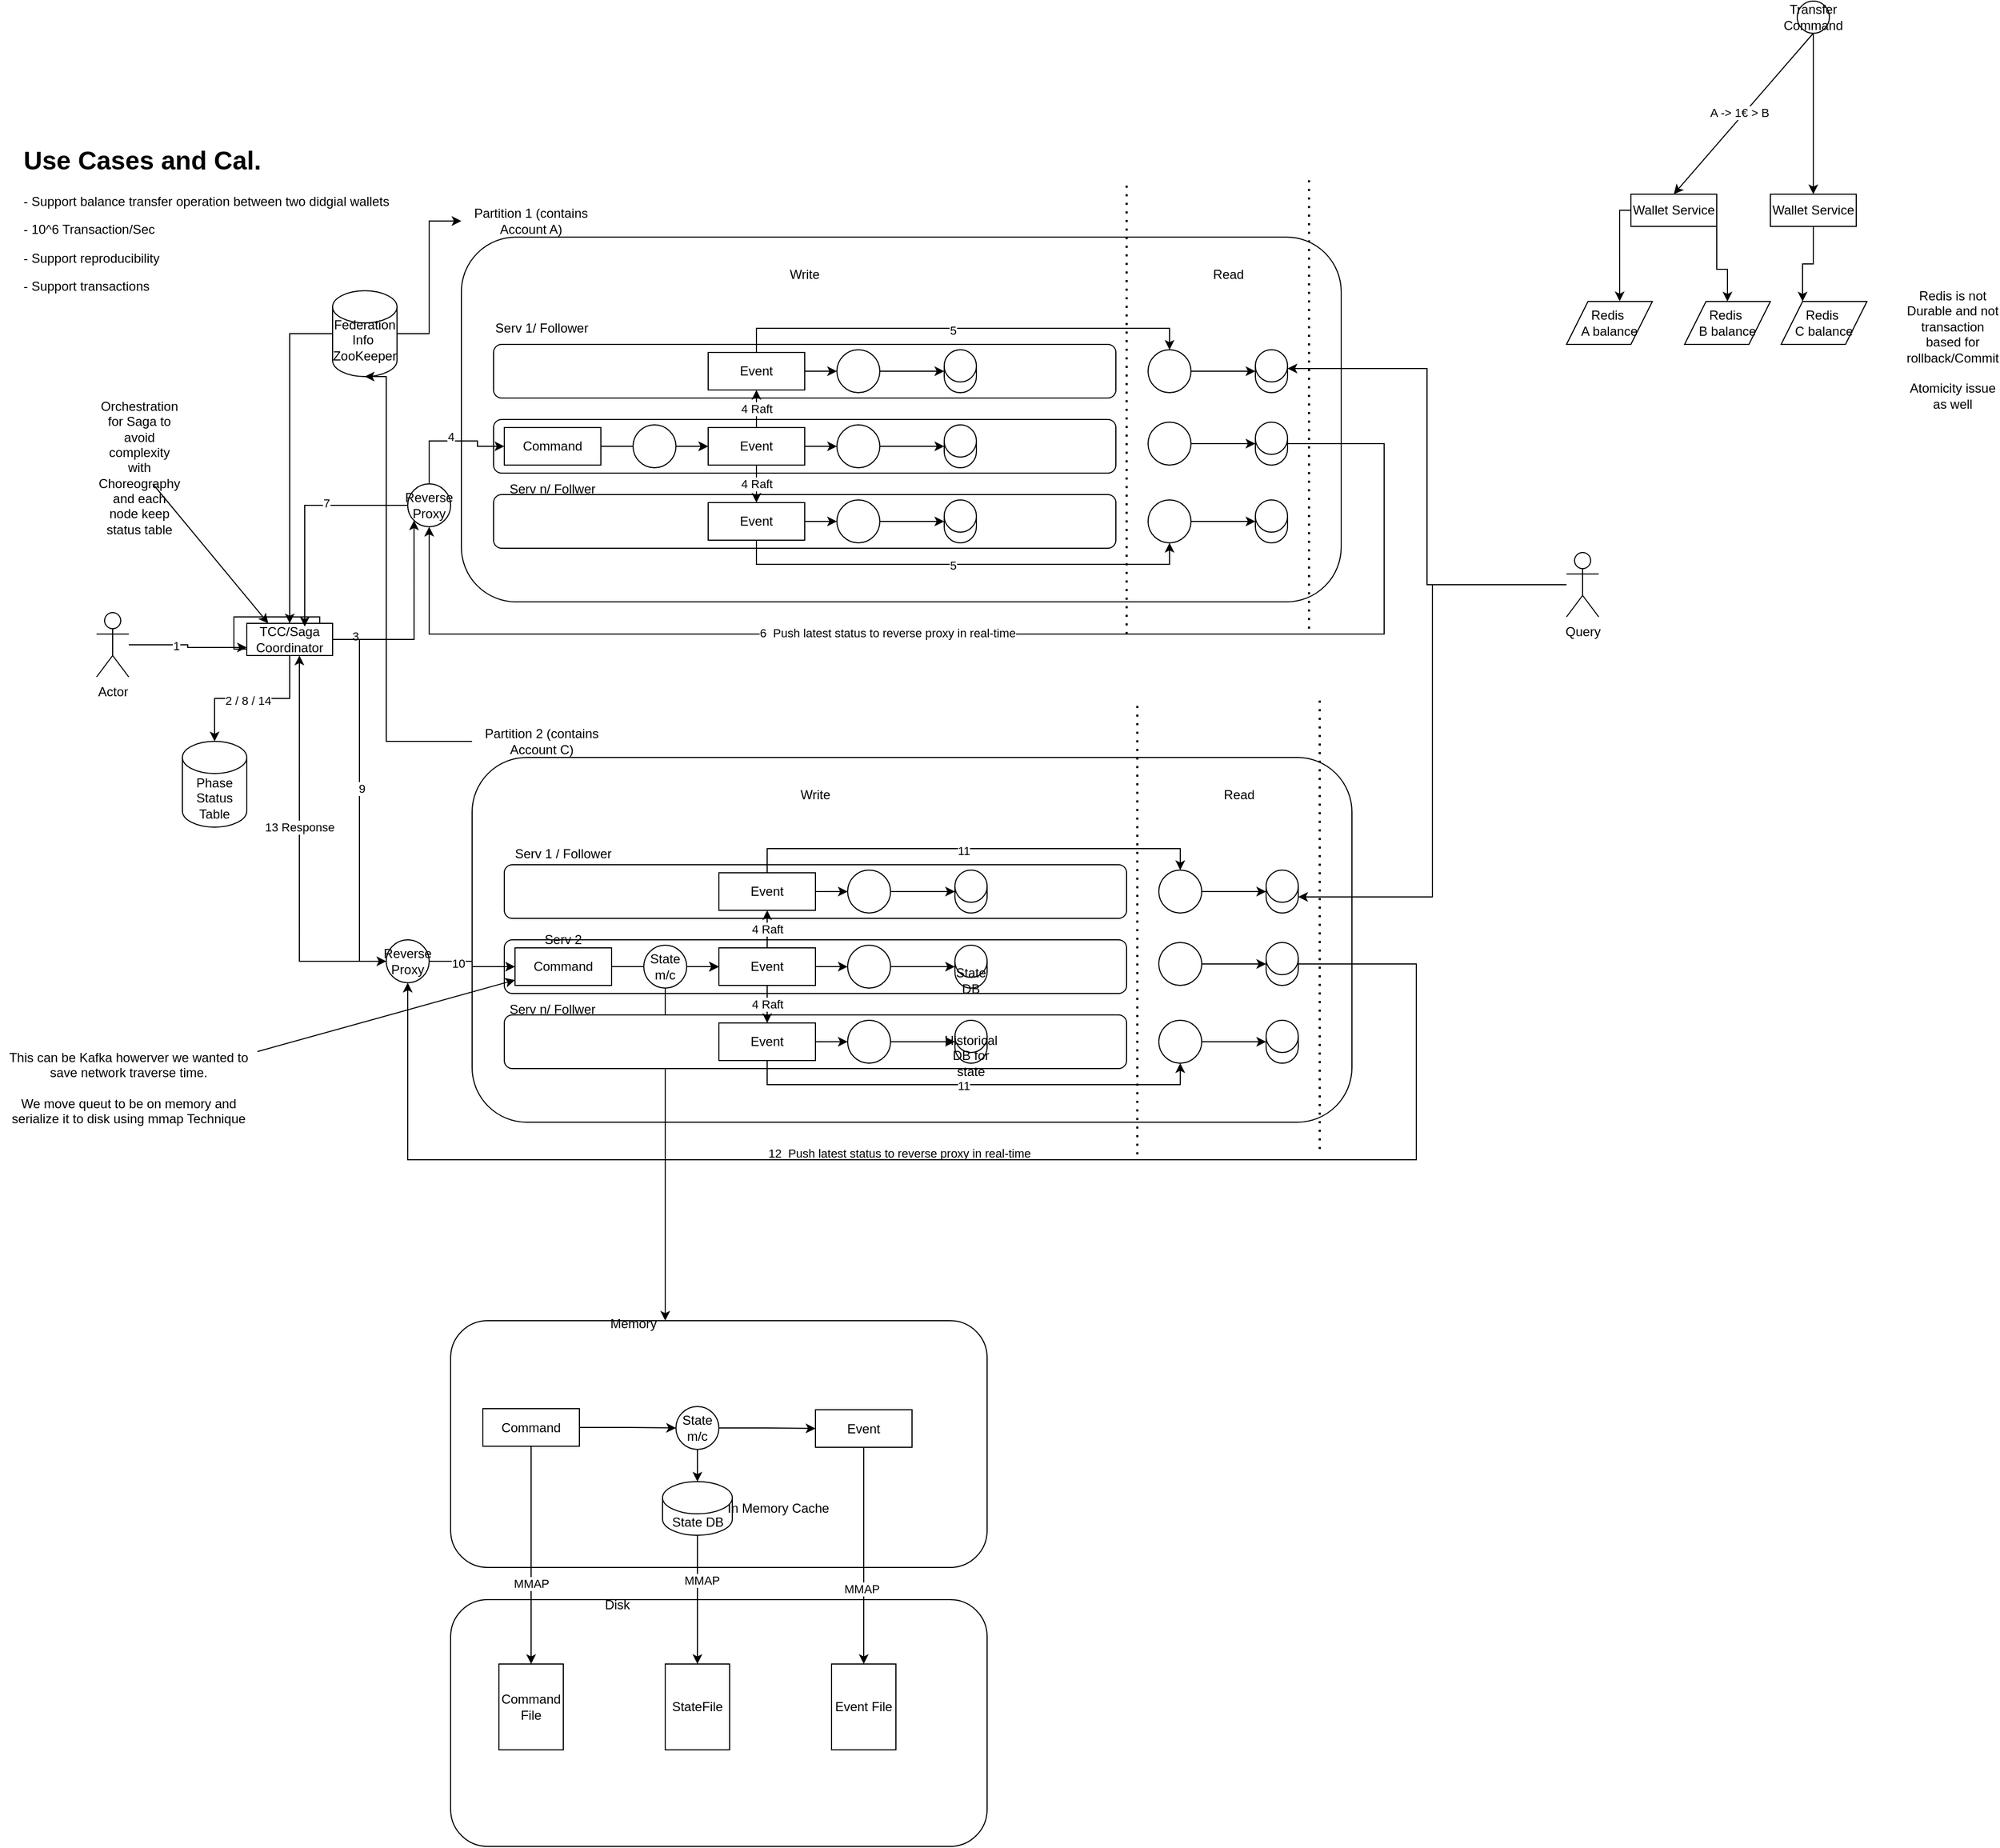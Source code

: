 <mxfile version="24.7.17">
  <diagram name="Page-1" id="xOBLhyYj3MYxFQuUd8QE">
    <mxGraphModel dx="2524" dy="1816" grid="1" gridSize="10" guides="1" tooltips="1" connect="1" arrows="1" fold="1" page="1" pageScale="1" pageWidth="850" pageHeight="1100" math="0" shadow="0">
      <root>
        <mxCell id="0" />
        <mxCell id="1" parent="0" />
        <mxCell id="aTDH64eMhzKc28g5l6rG-189" value="" style="rounded=0;whiteSpace=wrap;html=1;" parent="1" vertex="1">
          <mxGeometry x="-232" y="544" width="80" height="30" as="geometry" />
        </mxCell>
        <mxCell id="gIsAO9YqK1bIzBQVH5LV-1" value="&lt;h1 style=&quot;margin-top: 0px;&quot;&gt;Use Cases and Cal.&lt;/h1&gt;&lt;p&gt;- Support balance transfer operation between two didgial wallets&lt;/p&gt;&lt;p&gt;- 10^6 Transaction/Sec&lt;/p&gt;&lt;p&gt;- Support reproducibility&lt;/p&gt;&lt;p&gt;- Support transactions&lt;/p&gt;" style="text;html=1;whiteSpace=wrap;overflow=hidden;rounded=0;" parent="1" vertex="1">
          <mxGeometry x="-430" y="97.5" width="350" height="162.5" as="geometry" />
        </mxCell>
        <mxCell id="aTDH64eMhzKc28g5l6rG-17" style="edgeStyle=orthogonalEdgeStyle;rounded=0;orthogonalLoop=1;jettySize=auto;html=1;entryX=0.5;entryY=0;entryDx=0;entryDy=0;" parent="1" source="gIsAO9YqK1bIzBQVH5LV-3" target="aTDH64eMhzKc28g5l6rG-14" edge="1">
          <mxGeometry relative="1" as="geometry">
            <Array as="points">
              <mxPoint x="1150" y="220" />
            </Array>
          </mxGeometry>
        </mxCell>
        <mxCell id="gIsAO9YqK1bIzBQVH5LV-3" value="Wallet Service" style="rounded=0;whiteSpace=wrap;html=1;" parent="1" vertex="1">
          <mxGeometry x="1070" y="150" width="80" height="30" as="geometry" />
        </mxCell>
        <mxCell id="aTDH64eMhzKc28g5l6rG-21" style="edgeStyle=orthogonalEdgeStyle;rounded=0;orthogonalLoop=1;jettySize=auto;html=1;entryX=0.25;entryY=0;entryDx=0;entryDy=0;" parent="1" source="aTDH64eMhzKc28g5l6rG-1" target="aTDH64eMhzKc28g5l6rG-15" edge="1">
          <mxGeometry relative="1" as="geometry" />
        </mxCell>
        <mxCell id="aTDH64eMhzKc28g5l6rG-1" value="Wallet Service" style="rounded=0;whiteSpace=wrap;html=1;" parent="1" vertex="1">
          <mxGeometry x="1200" y="150" width="80" height="30" as="geometry" />
        </mxCell>
        <mxCell id="aTDH64eMhzKc28g5l6rG-12" style="edgeStyle=orthogonalEdgeStyle;rounded=0;orthogonalLoop=1;jettySize=auto;html=1;entryX=0.5;entryY=0;entryDx=0;entryDy=0;" parent="1" source="aTDH64eMhzKc28g5l6rG-4" target="aTDH64eMhzKc28g5l6rG-1" edge="1">
          <mxGeometry relative="1" as="geometry" />
        </mxCell>
        <mxCell id="aTDH64eMhzKc28g5l6rG-4" value="Transfer Command" style="ellipse;whiteSpace=wrap;html=1;aspect=fixed;" parent="1" vertex="1">
          <mxGeometry x="1225" y="-30" width="30" height="30" as="geometry" />
        </mxCell>
        <mxCell id="aTDH64eMhzKc28g5l6rG-6" value="" style="endArrow=classic;html=1;rounded=0;exitX=0.5;exitY=1;exitDx=0;exitDy=0;entryX=0.5;entryY=0;entryDx=0;entryDy=0;" parent="1" source="aTDH64eMhzKc28g5l6rG-4" target="gIsAO9YqK1bIzBQVH5LV-3" edge="1">
          <mxGeometry width="50" height="50" relative="1" as="geometry">
            <mxPoint x="1220" y="80" as="sourcePoint" />
            <mxPoint x="1270" y="30" as="targetPoint" />
          </mxGeometry>
        </mxCell>
        <mxCell id="aTDH64eMhzKc28g5l6rG-7" value="A -&amp;gt; 1€ &amp;gt; B" style="edgeLabel;html=1;align=center;verticalAlign=middle;resizable=0;points=[];" parent="aTDH64eMhzKc28g5l6rG-6" connectable="0" vertex="1">
          <mxGeometry x="0.019" y="-4" relative="1" as="geometry">
            <mxPoint as="offset" />
          </mxGeometry>
        </mxCell>
        <mxCell id="aTDH64eMhzKc28g5l6rG-34" style="edgeStyle=orthogonalEdgeStyle;rounded=0;orthogonalLoop=1;jettySize=auto;html=1;" parent="1" source="aTDH64eMhzKc28g5l6rG-8" target="aTDH64eMhzKc28g5l6rG-33" edge="1">
          <mxGeometry relative="1" as="geometry">
            <Array as="points">
              <mxPoint x="-50" y="280" />
              <mxPoint x="-50" y="175" />
            </Array>
          </mxGeometry>
        </mxCell>
        <mxCell id="aTDH64eMhzKc28g5l6rG-188" style="edgeStyle=orthogonalEdgeStyle;rounded=0;orthogonalLoop=1;jettySize=auto;html=1;entryX=0.5;entryY=0;entryDx=0;entryDy=0;" parent="1" source="aTDH64eMhzKc28g5l6rG-8" target="aTDH64eMhzKc28g5l6rG-25" edge="1">
          <mxGeometry relative="1" as="geometry">
            <Array as="points">
              <mxPoint x="-180" y="280" />
            </Array>
          </mxGeometry>
        </mxCell>
        <mxCell id="aTDH64eMhzKc28g5l6rG-8" value="Federation Info&amp;nbsp;&lt;br&gt;ZooKeeper&lt;br&gt;&lt;div&gt;&lt;br&gt;&lt;/div&gt;" style="shape=cylinder3;whiteSpace=wrap;html=1;boundedLbl=1;backgroundOutline=1;size=15;" parent="1" vertex="1">
          <mxGeometry x="-140" y="240" width="60" height="80" as="geometry" />
        </mxCell>
        <mxCell id="aTDH64eMhzKc28g5l6rG-13" value="Redis&amp;nbsp;&lt;br&gt;A balance" style="shape=parallelogram;perimeter=parallelogramPerimeter;whiteSpace=wrap;html=1;fixedSize=1;" parent="1" vertex="1">
          <mxGeometry x="1010" y="250" width="80" height="40" as="geometry" />
        </mxCell>
        <mxCell id="aTDH64eMhzKc28g5l6rG-14" value="Redis&amp;nbsp;&lt;br&gt;B balance" style="shape=parallelogram;perimeter=parallelogramPerimeter;whiteSpace=wrap;html=1;fixedSize=1;" parent="1" vertex="1">
          <mxGeometry x="1120" y="250" width="80" height="40" as="geometry" />
        </mxCell>
        <mxCell id="aTDH64eMhzKc28g5l6rG-15" value="Redis&amp;nbsp;&lt;br&gt;C balance" style="shape=parallelogram;perimeter=parallelogramPerimeter;whiteSpace=wrap;html=1;fixedSize=1;" parent="1" vertex="1">
          <mxGeometry x="1210" y="250" width="80" height="40" as="geometry" />
        </mxCell>
        <mxCell id="aTDH64eMhzKc28g5l6rG-22" value="Redis is not Durable and not transaction based for rollback/Commit&lt;br&gt;&lt;br&gt;Atomicity issue as well" style="text;html=1;align=center;verticalAlign=middle;whiteSpace=wrap;rounded=0;" parent="1" vertex="1">
          <mxGeometry x="1340" y="280" width="60" height="30" as="geometry" />
        </mxCell>
        <mxCell id="aTDH64eMhzKc28g5l6rG-29" style="edgeStyle=orthogonalEdgeStyle;rounded=0;orthogonalLoop=1;jettySize=auto;html=1;entryX=0;entryY=0.75;entryDx=0;entryDy=0;" parent="1" source="aTDH64eMhzKc28g5l6rG-24" target="aTDH64eMhzKc28g5l6rG-25" edge="1">
          <mxGeometry relative="1" as="geometry" />
        </mxCell>
        <mxCell id="aTDH64eMhzKc28g5l6rG-91" value="1" style="edgeLabel;html=1;align=center;verticalAlign=middle;resizable=0;points=[];" parent="aTDH64eMhzKc28g5l6rG-29" connectable="0" vertex="1">
          <mxGeometry x="-0.218" y="-1" relative="1" as="geometry">
            <mxPoint as="offset" />
          </mxGeometry>
        </mxCell>
        <mxCell id="aTDH64eMhzKc28g5l6rG-24" value="Actor" style="shape=umlActor;verticalLabelPosition=bottom;verticalAlign=top;html=1;outlineConnect=0;" parent="1" vertex="1">
          <mxGeometry x="-360" y="540" width="30" height="60" as="geometry" />
        </mxCell>
        <mxCell id="aTDH64eMhzKc28g5l6rG-31" style="edgeStyle=orthogonalEdgeStyle;rounded=0;orthogonalLoop=1;jettySize=auto;html=1;" parent="1" source="aTDH64eMhzKc28g5l6rG-25" target="aTDH64eMhzKc28g5l6rG-30" edge="1">
          <mxGeometry relative="1" as="geometry" />
        </mxCell>
        <mxCell id="aTDH64eMhzKc28g5l6rG-92" value="2" style="edgeLabel;html=1;align=center;verticalAlign=middle;resizable=0;points=[];" parent="aTDH64eMhzKc28g5l6rG-31" connectable="0" vertex="1">
          <mxGeometry x="0.12" y="2" relative="1" as="geometry">
            <mxPoint as="offset" />
          </mxGeometry>
        </mxCell>
        <mxCell id="aTDH64eMhzKc28g5l6rG-147" value="2 / 8 / 14" style="edgeLabel;html=1;align=center;verticalAlign=middle;resizable=0;points=[];" parent="aTDH64eMhzKc28g5l6rG-31" connectable="0" vertex="1">
          <mxGeometry x="0.053" y="2" relative="1" as="geometry">
            <mxPoint as="offset" />
          </mxGeometry>
        </mxCell>
        <mxCell id="aTDH64eMhzKc28g5l6rG-89" style="edgeStyle=orthogonalEdgeStyle;rounded=0;orthogonalLoop=1;jettySize=auto;html=1;entryX=0;entryY=1;entryDx=0;entryDy=0;" parent="1" source="aTDH64eMhzKc28g5l6rG-25" target="aTDH64eMhzKc28g5l6rG-87" edge="1">
          <mxGeometry relative="1" as="geometry" />
        </mxCell>
        <mxCell id="aTDH64eMhzKc28g5l6rG-90" value="3" style="edgeLabel;html=1;align=center;verticalAlign=middle;resizable=0;points=[];" parent="aTDH64eMhzKc28g5l6rG-89" connectable="0" vertex="1">
          <mxGeometry x="-0.775" y="3" relative="1" as="geometry">
            <mxPoint as="offset" />
          </mxGeometry>
        </mxCell>
        <mxCell id="aTDH64eMhzKc28g5l6rG-149" style="edgeStyle=orthogonalEdgeStyle;rounded=0;orthogonalLoop=1;jettySize=auto;html=1;entryX=0;entryY=0.5;entryDx=0;entryDy=0;" parent="1" source="aTDH64eMhzKc28g5l6rG-25" target="aTDH64eMhzKc28g5l6rG-148" edge="1">
          <mxGeometry relative="1" as="geometry" />
        </mxCell>
        <mxCell id="aTDH64eMhzKc28g5l6rG-150" value="9" style="edgeLabel;html=1;align=center;verticalAlign=middle;resizable=0;points=[];" parent="aTDH64eMhzKc28g5l6rG-149" connectable="0" vertex="1">
          <mxGeometry x="-0.063" y="2" relative="1" as="geometry">
            <mxPoint as="offset" />
          </mxGeometry>
        </mxCell>
        <mxCell id="aTDH64eMhzKc28g5l6rG-25" value="TCC/Saga&lt;br&gt;Coordinator" style="rounded=0;whiteSpace=wrap;html=1;" parent="1" vertex="1">
          <mxGeometry x="-220" y="550" width="80" height="30" as="geometry" />
        </mxCell>
        <mxCell id="aTDH64eMhzKc28g5l6rG-26" value="Orchestration for Saga to avoid complexity with Choreography and each node keep status table" style="text;html=1;align=center;verticalAlign=middle;whiteSpace=wrap;rounded=0;" parent="1" vertex="1">
          <mxGeometry x="-350" y="390" width="60" height="30" as="geometry" />
        </mxCell>
        <mxCell id="aTDH64eMhzKc28g5l6rG-27" value="" style="endArrow=classic;html=1;rounded=0;entryX=0.25;entryY=0;entryDx=0;entryDy=0;" parent="1" source="aTDH64eMhzKc28g5l6rG-26" target="aTDH64eMhzKc28g5l6rG-25" edge="1">
          <mxGeometry width="50" height="50" relative="1" as="geometry">
            <mxPoint x="-170" y="470" as="sourcePoint" />
            <mxPoint x="-120" y="420" as="targetPoint" />
          </mxGeometry>
        </mxCell>
        <mxCell id="aTDH64eMhzKc28g5l6rG-30" value="&lt;div&gt;Phase Status Table&lt;/div&gt;" style="shape=cylinder3;whiteSpace=wrap;html=1;boundedLbl=1;backgroundOutline=1;size=15;" parent="1" vertex="1">
          <mxGeometry x="-280" y="660" width="60" height="80" as="geometry" />
        </mxCell>
        <mxCell id="aTDH64eMhzKc28g5l6rG-32" value="" style="rounded=1;whiteSpace=wrap;html=1;" parent="1" vertex="1">
          <mxGeometry x="-20" y="190" width="820" height="340" as="geometry" />
        </mxCell>
        <mxCell id="aTDH64eMhzKc28g5l6rG-33" value="Partition 1 (contains Account A)" style="text;html=1;align=center;verticalAlign=middle;whiteSpace=wrap;rounded=0;" parent="1" vertex="1">
          <mxGeometry x="-20" y="160" width="130" height="30" as="geometry" />
        </mxCell>
        <mxCell id="aTDH64eMhzKc28g5l6rG-36" value="" style="rounded=1;whiteSpace=wrap;html=1;" parent="1" vertex="1">
          <mxGeometry x="10" y="360" width="580" height="50" as="geometry" />
        </mxCell>
        <mxCell id="aTDH64eMhzKc28g5l6rG-46" value="" style="edgeStyle=orthogonalEdgeStyle;rounded=0;orthogonalLoop=1;jettySize=auto;html=1;" parent="1" source="aTDH64eMhzKc28g5l6rG-38" target="aTDH64eMhzKc28g5l6rG-40" edge="1">
          <mxGeometry relative="1" as="geometry" />
        </mxCell>
        <mxCell id="aTDH64eMhzKc28g5l6rG-38" value="Command" style="rounded=0;whiteSpace=wrap;html=1;" parent="1" vertex="1">
          <mxGeometry x="20" y="367.5" width="90" height="35" as="geometry" />
        </mxCell>
        <mxCell id="aTDH64eMhzKc28g5l6rG-45" value="" style="edgeStyle=orthogonalEdgeStyle;rounded=0;orthogonalLoop=1;jettySize=auto;html=1;" parent="1" source="aTDH64eMhzKc28g5l6rG-39" target="aTDH64eMhzKc28g5l6rG-40" edge="1">
          <mxGeometry relative="1" as="geometry" />
        </mxCell>
        <mxCell id="aTDH64eMhzKc28g5l6rG-39" value="" style="ellipse;whiteSpace=wrap;html=1;aspect=fixed;" parent="1" vertex="1">
          <mxGeometry x="140" y="365" width="40" height="40" as="geometry" />
        </mxCell>
        <mxCell id="aTDH64eMhzKc28g5l6rG-44" style="edgeStyle=orthogonalEdgeStyle;rounded=0;orthogonalLoop=1;jettySize=auto;html=1;" parent="1" source="aTDH64eMhzKc28g5l6rG-40" target="aTDH64eMhzKc28g5l6rG-41" edge="1">
          <mxGeometry relative="1" as="geometry" />
        </mxCell>
        <mxCell id="aTDH64eMhzKc28g5l6rG-40" value="Event" style="rounded=0;whiteSpace=wrap;html=1;" parent="1" vertex="1">
          <mxGeometry x="210" y="367.5" width="90" height="35" as="geometry" />
        </mxCell>
        <mxCell id="aTDH64eMhzKc28g5l6rG-43" style="edgeStyle=orthogonalEdgeStyle;rounded=0;orthogonalLoop=1;jettySize=auto;html=1;" parent="1" source="aTDH64eMhzKc28g5l6rG-41" target="aTDH64eMhzKc28g5l6rG-42" edge="1">
          <mxGeometry relative="1" as="geometry" />
        </mxCell>
        <mxCell id="aTDH64eMhzKc28g5l6rG-41" value="" style="ellipse;whiteSpace=wrap;html=1;aspect=fixed;" parent="1" vertex="1">
          <mxGeometry x="330" y="365" width="40" height="40" as="geometry" />
        </mxCell>
        <mxCell id="aTDH64eMhzKc28g5l6rG-42" value="" style="shape=cylinder3;whiteSpace=wrap;html=1;boundedLbl=1;backgroundOutline=1;size=15;" parent="1" vertex="1">
          <mxGeometry x="430" y="365" width="30" height="40" as="geometry" />
        </mxCell>
        <mxCell id="aTDH64eMhzKc28g5l6rG-47" value="" style="rounded=1;whiteSpace=wrap;html=1;" parent="1" vertex="1">
          <mxGeometry x="10" y="430" width="580" height="50" as="geometry" />
        </mxCell>
        <mxCell id="aTDH64eMhzKc28g5l6rG-52" style="edgeStyle=orthogonalEdgeStyle;rounded=0;orthogonalLoop=1;jettySize=auto;html=1;" parent="1" source="aTDH64eMhzKc28g5l6rG-53" target="aTDH64eMhzKc28g5l6rG-55" edge="1">
          <mxGeometry relative="1" as="geometry" />
        </mxCell>
        <mxCell id="aTDH64eMhzKc28g5l6rG-81" style="edgeStyle=orthogonalEdgeStyle;rounded=0;orthogonalLoop=1;jettySize=auto;html=1;entryX=0.5;entryY=1;entryDx=0;entryDy=0;" parent="1" source="aTDH64eMhzKc28g5l6rG-53" target="aTDH64eMhzKc28g5l6rG-77" edge="1">
          <mxGeometry relative="1" as="geometry">
            <Array as="points">
              <mxPoint x="255" y="495" />
              <mxPoint x="640" y="495" />
            </Array>
          </mxGeometry>
        </mxCell>
        <mxCell id="aTDH64eMhzKc28g5l6rG-98" value="5" style="edgeLabel;html=1;align=center;verticalAlign=middle;resizable=0;points=[];" parent="aTDH64eMhzKc28g5l6rG-81" connectable="0" vertex="1">
          <mxGeometry x="-0.043" y="-1" relative="1" as="geometry">
            <mxPoint x="1" as="offset" />
          </mxGeometry>
        </mxCell>
        <mxCell id="aTDH64eMhzKc28g5l6rG-53" value="Event" style="rounded=0;whiteSpace=wrap;html=1;" parent="1" vertex="1">
          <mxGeometry x="210" y="437.5" width="90" height="35" as="geometry" />
        </mxCell>
        <mxCell id="aTDH64eMhzKc28g5l6rG-54" style="edgeStyle=orthogonalEdgeStyle;rounded=0;orthogonalLoop=1;jettySize=auto;html=1;" parent="1" source="aTDH64eMhzKc28g5l6rG-55" target="aTDH64eMhzKc28g5l6rG-56" edge="1">
          <mxGeometry relative="1" as="geometry" />
        </mxCell>
        <mxCell id="aTDH64eMhzKc28g5l6rG-55" value="" style="ellipse;whiteSpace=wrap;html=1;aspect=fixed;" parent="1" vertex="1">
          <mxGeometry x="330" y="435" width="40" height="40" as="geometry" />
        </mxCell>
        <mxCell id="aTDH64eMhzKc28g5l6rG-56" value="" style="shape=cylinder3;whiteSpace=wrap;html=1;boundedLbl=1;backgroundOutline=1;size=15;" parent="1" vertex="1">
          <mxGeometry x="430" y="435" width="30" height="40" as="geometry" />
        </mxCell>
        <mxCell id="aTDH64eMhzKc28g5l6rG-57" value="" style="rounded=1;whiteSpace=wrap;html=1;" parent="1" vertex="1">
          <mxGeometry x="10" y="290" width="580" height="50" as="geometry" />
        </mxCell>
        <mxCell id="aTDH64eMhzKc28g5l6rG-62" style="edgeStyle=orthogonalEdgeStyle;rounded=0;orthogonalLoop=1;jettySize=auto;html=1;" parent="1" source="aTDH64eMhzKc28g5l6rG-63" target="aTDH64eMhzKc28g5l6rG-65" edge="1">
          <mxGeometry relative="1" as="geometry" />
        </mxCell>
        <mxCell id="aTDH64eMhzKc28g5l6rG-80" style="edgeStyle=orthogonalEdgeStyle;rounded=0;orthogonalLoop=1;jettySize=auto;html=1;entryX=0.5;entryY=0;entryDx=0;entryDy=0;" parent="1" source="aTDH64eMhzKc28g5l6rG-63" target="aTDH64eMhzKc28g5l6rG-69" edge="1">
          <mxGeometry relative="1" as="geometry">
            <Array as="points">
              <mxPoint x="255" y="275" />
              <mxPoint x="640" y="275" />
            </Array>
          </mxGeometry>
        </mxCell>
        <mxCell id="aTDH64eMhzKc28g5l6rG-99" value="5" style="edgeLabel;html=1;align=center;verticalAlign=middle;resizable=0;points=[];" parent="aTDH64eMhzKc28g5l6rG-80" connectable="0" vertex="1">
          <mxGeometry x="-0.043" y="-2" relative="1" as="geometry">
            <mxPoint x="1" as="offset" />
          </mxGeometry>
        </mxCell>
        <mxCell id="aTDH64eMhzKc28g5l6rG-63" value="Event" style="rounded=0;whiteSpace=wrap;html=1;" parent="1" vertex="1">
          <mxGeometry x="210" y="297.5" width="90" height="35" as="geometry" />
        </mxCell>
        <mxCell id="aTDH64eMhzKc28g5l6rG-64" style="edgeStyle=orthogonalEdgeStyle;rounded=0;orthogonalLoop=1;jettySize=auto;html=1;" parent="1" source="aTDH64eMhzKc28g5l6rG-65" target="aTDH64eMhzKc28g5l6rG-66" edge="1">
          <mxGeometry relative="1" as="geometry" />
        </mxCell>
        <mxCell id="aTDH64eMhzKc28g5l6rG-65" value="" style="ellipse;whiteSpace=wrap;html=1;aspect=fixed;" parent="1" vertex="1">
          <mxGeometry x="330" y="295" width="40" height="40" as="geometry" />
        </mxCell>
        <mxCell id="aTDH64eMhzKc28g5l6rG-66" value="" style="shape=cylinder3;whiteSpace=wrap;html=1;boundedLbl=1;backgroundOutline=1;size=15;" parent="1" vertex="1">
          <mxGeometry x="430" y="295" width="30" height="40" as="geometry" />
        </mxCell>
        <mxCell id="aTDH64eMhzKc28g5l6rG-67" value="4 Raft" style="edgeStyle=orthogonalEdgeStyle;rounded=0;orthogonalLoop=1;jettySize=auto;html=1;entryX=0.5;entryY=1;entryDx=0;entryDy=0;" parent="1" source="aTDH64eMhzKc28g5l6rG-40" target="aTDH64eMhzKc28g5l6rG-63" edge="1">
          <mxGeometry relative="1" as="geometry" />
        </mxCell>
        <mxCell id="aTDH64eMhzKc28g5l6rG-68" value="4 Raft" style="edgeStyle=orthogonalEdgeStyle;rounded=0;orthogonalLoop=1;jettySize=auto;html=1;" parent="1" source="aTDH64eMhzKc28g5l6rG-40" target="aTDH64eMhzKc28g5l6rG-53" edge="1">
          <mxGeometry relative="1" as="geometry" />
        </mxCell>
        <mxCell id="aTDH64eMhzKc28g5l6rG-69" value="" style="ellipse;whiteSpace=wrap;html=1;aspect=fixed;" parent="1" vertex="1">
          <mxGeometry x="620" y="295" width="40" height="40" as="geometry" />
        </mxCell>
        <mxCell id="aTDH64eMhzKc28g5l6rG-70" value="" style="shape=cylinder3;whiteSpace=wrap;html=1;boundedLbl=1;backgroundOutline=1;size=15;" parent="1" vertex="1">
          <mxGeometry x="720" y="295" width="30" height="40" as="geometry" />
        </mxCell>
        <mxCell id="aTDH64eMhzKc28g5l6rG-71" style="edgeStyle=orthogonalEdgeStyle;rounded=0;orthogonalLoop=1;jettySize=auto;html=1;entryX=0;entryY=0.5;entryDx=0;entryDy=0;entryPerimeter=0;" parent="1" source="aTDH64eMhzKc28g5l6rG-69" target="aTDH64eMhzKc28g5l6rG-70" edge="1">
          <mxGeometry relative="1" as="geometry" />
        </mxCell>
        <mxCell id="aTDH64eMhzKc28g5l6rG-74" value="" style="ellipse;whiteSpace=wrap;html=1;aspect=fixed;" parent="1" vertex="1">
          <mxGeometry x="620" y="362.5" width="40" height="40" as="geometry" />
        </mxCell>
        <mxCell id="aTDH64eMhzKc28g5l6rG-86" style="edgeStyle=orthogonalEdgeStyle;rounded=0;orthogonalLoop=1;jettySize=auto;html=1;entryX=0.5;entryY=1;entryDx=0;entryDy=0;" parent="1" source="aTDH64eMhzKc28g5l6rG-75" target="aTDH64eMhzKc28g5l6rG-87" edge="1">
          <mxGeometry relative="1" as="geometry">
            <mxPoint x="-70" y="510" as="targetPoint" />
            <Array as="points">
              <mxPoint x="840" y="383" />
              <mxPoint x="840" y="560" />
              <mxPoint x="-50" y="560" />
            </Array>
          </mxGeometry>
        </mxCell>
        <mxCell id="aTDH64eMhzKc28g5l6rG-100" value="6&amp;nbsp; Push latest status to reverse proxy in real-time" style="edgeLabel;html=1;align=center;verticalAlign=middle;resizable=0;points=[];" parent="aTDH64eMhzKc28g5l6rG-86" connectable="0" vertex="1">
          <mxGeometry x="0.162" y="-1" relative="1" as="geometry">
            <mxPoint as="offset" />
          </mxGeometry>
        </mxCell>
        <mxCell id="aTDH64eMhzKc28g5l6rG-75" value="" style="shape=cylinder3;whiteSpace=wrap;html=1;boundedLbl=1;backgroundOutline=1;size=15;" parent="1" vertex="1">
          <mxGeometry x="720" y="362.5" width="30" height="40" as="geometry" />
        </mxCell>
        <mxCell id="aTDH64eMhzKc28g5l6rG-76" style="edgeStyle=orthogonalEdgeStyle;rounded=0;orthogonalLoop=1;jettySize=auto;html=1;entryX=0;entryY=0.5;entryDx=0;entryDy=0;entryPerimeter=0;" parent="1" source="aTDH64eMhzKc28g5l6rG-74" target="aTDH64eMhzKc28g5l6rG-75" edge="1">
          <mxGeometry relative="1" as="geometry" />
        </mxCell>
        <mxCell id="aTDH64eMhzKc28g5l6rG-77" value="" style="ellipse;whiteSpace=wrap;html=1;aspect=fixed;" parent="1" vertex="1">
          <mxGeometry x="620" y="435" width="40" height="40" as="geometry" />
        </mxCell>
        <mxCell id="aTDH64eMhzKc28g5l6rG-78" value="" style="shape=cylinder3;whiteSpace=wrap;html=1;boundedLbl=1;backgroundOutline=1;size=15;" parent="1" vertex="1">
          <mxGeometry x="720" y="435" width="30" height="40" as="geometry" />
        </mxCell>
        <mxCell id="aTDH64eMhzKc28g5l6rG-79" style="edgeStyle=orthogonalEdgeStyle;rounded=0;orthogonalLoop=1;jettySize=auto;html=1;entryX=0;entryY=0.5;entryDx=0;entryDy=0;entryPerimeter=0;" parent="1" source="aTDH64eMhzKc28g5l6rG-77" target="aTDH64eMhzKc28g5l6rG-78" edge="1">
          <mxGeometry relative="1" as="geometry" />
        </mxCell>
        <mxCell id="aTDH64eMhzKc28g5l6rG-82" value="" style="endArrow=none;dashed=1;html=1;dashPattern=1 3;strokeWidth=2;rounded=0;" parent="1" edge="1">
          <mxGeometry width="50" height="50" relative="1" as="geometry">
            <mxPoint x="600" y="560" as="sourcePoint" />
            <mxPoint x="600" y="140" as="targetPoint" />
          </mxGeometry>
        </mxCell>
        <mxCell id="aTDH64eMhzKc28g5l6rG-83" value="Write" style="text;html=1;align=center;verticalAlign=middle;whiteSpace=wrap;rounded=0;" parent="1" vertex="1">
          <mxGeometry x="235" y="210" width="130" height="30" as="geometry" />
        </mxCell>
        <mxCell id="aTDH64eMhzKc28g5l6rG-84" value="Read" style="text;html=1;align=center;verticalAlign=middle;whiteSpace=wrap;rounded=0;" parent="1" vertex="1">
          <mxGeometry x="630" y="210" width="130" height="30" as="geometry" />
        </mxCell>
        <mxCell id="aTDH64eMhzKc28g5l6rG-85" value="" style="endArrow=none;dashed=1;html=1;dashPattern=1 3;strokeWidth=2;rounded=0;" parent="1" edge="1">
          <mxGeometry width="50" height="50" relative="1" as="geometry">
            <mxPoint x="770" y="555" as="sourcePoint" />
            <mxPoint x="770" y="135" as="targetPoint" />
          </mxGeometry>
        </mxCell>
        <mxCell id="aTDH64eMhzKc28g5l6rG-96" style="edgeStyle=orthogonalEdgeStyle;rounded=0;orthogonalLoop=1;jettySize=auto;html=1;entryX=0;entryY=0.5;entryDx=0;entryDy=0;" parent="1" source="aTDH64eMhzKc28g5l6rG-87" target="aTDH64eMhzKc28g5l6rG-38" edge="1">
          <mxGeometry relative="1" as="geometry">
            <Array as="points">
              <mxPoint x="-50" y="380" />
              <mxPoint x="-5" y="380" />
              <mxPoint x="-5" y="385" />
            </Array>
          </mxGeometry>
        </mxCell>
        <mxCell id="aTDH64eMhzKc28g5l6rG-97" value="4" style="edgeLabel;html=1;align=center;verticalAlign=middle;resizable=0;points=[];" parent="aTDH64eMhzKc28g5l6rG-96" connectable="0" vertex="1">
          <mxGeometry x="0.043" y="4" relative="1" as="geometry">
            <mxPoint as="offset" />
          </mxGeometry>
        </mxCell>
        <mxCell id="aTDH64eMhzKc28g5l6rG-87" value="Reverse Proxy" style="ellipse;whiteSpace=wrap;html=1;aspect=fixed;" parent="1" vertex="1">
          <mxGeometry x="-70" y="420" width="40" height="40" as="geometry" />
        </mxCell>
        <mxCell id="aTDH64eMhzKc28g5l6rG-88" style="edgeStyle=orthogonalEdgeStyle;rounded=0;orthogonalLoop=1;jettySize=auto;html=1;entryX=0.675;entryY=0.1;entryDx=0;entryDy=0;entryPerimeter=0;" parent="1" source="aTDH64eMhzKc28g5l6rG-87" target="aTDH64eMhzKc28g5l6rG-25" edge="1">
          <mxGeometry relative="1" as="geometry" />
        </mxCell>
        <mxCell id="aTDH64eMhzKc28g5l6rG-146" value="7" style="edgeLabel;html=1;align=center;verticalAlign=middle;resizable=0;points=[];" parent="aTDH64eMhzKc28g5l6rG-88" connectable="0" vertex="1">
          <mxGeometry x="-0.273" y="-2" relative="1" as="geometry">
            <mxPoint as="offset" />
          </mxGeometry>
        </mxCell>
        <mxCell id="aTDH64eMhzKc28g5l6rG-101" value="" style="rounded=1;whiteSpace=wrap;html=1;" parent="1" vertex="1">
          <mxGeometry x="-10" y="675" width="820" height="340" as="geometry" />
        </mxCell>
        <mxCell id="aTDH64eMhzKc28g5l6rG-102" value="Partition 2 (contains Account C)" style="text;html=1;align=center;verticalAlign=middle;whiteSpace=wrap;rounded=0;" parent="1" vertex="1">
          <mxGeometry x="-10" y="645" width="130" height="30" as="geometry" />
        </mxCell>
        <mxCell id="aTDH64eMhzKc28g5l6rG-103" value="" style="rounded=1;whiteSpace=wrap;html=1;" parent="1" vertex="1">
          <mxGeometry x="20" y="845" width="580" height="50" as="geometry" />
        </mxCell>
        <mxCell id="aTDH64eMhzKc28g5l6rG-104" value="" style="edgeStyle=orthogonalEdgeStyle;rounded=0;orthogonalLoop=1;jettySize=auto;html=1;" parent="1" source="aTDH64eMhzKc28g5l6rG-105" target="aTDH64eMhzKc28g5l6rG-109" edge="1">
          <mxGeometry relative="1" as="geometry" />
        </mxCell>
        <mxCell id="aTDH64eMhzKc28g5l6rG-105" value="Command" style="rounded=0;whiteSpace=wrap;html=1;" parent="1" vertex="1">
          <mxGeometry x="30" y="852.5" width="90" height="35" as="geometry" />
        </mxCell>
        <mxCell id="aTDH64eMhzKc28g5l6rG-106" value="" style="edgeStyle=orthogonalEdgeStyle;rounded=0;orthogonalLoop=1;jettySize=auto;html=1;" parent="1" source="aTDH64eMhzKc28g5l6rG-107" target="aTDH64eMhzKc28g5l6rG-109" edge="1">
          <mxGeometry relative="1" as="geometry" />
        </mxCell>
        <mxCell id="aTDH64eMhzKc28g5l6rG-157" value="" style="edgeStyle=orthogonalEdgeStyle;rounded=0;orthogonalLoop=1;jettySize=auto;html=1;" parent="1" source="aTDH64eMhzKc28g5l6rG-107" target="aTDH64eMhzKc28g5l6rG-109" edge="1">
          <mxGeometry relative="1" as="geometry" />
        </mxCell>
        <mxCell id="aTDH64eMhzKc28g5l6rG-158" style="edgeStyle=orthogonalEdgeStyle;rounded=0;orthogonalLoop=1;jettySize=auto;html=1;" parent="1" source="aTDH64eMhzKc28g5l6rG-107" edge="1">
          <mxGeometry relative="1" as="geometry">
            <mxPoint x="170" y="1200" as="targetPoint" />
          </mxGeometry>
        </mxCell>
        <mxCell id="aTDH64eMhzKc28g5l6rG-107" value="State m/c" style="ellipse;whiteSpace=wrap;html=1;aspect=fixed;" parent="1" vertex="1">
          <mxGeometry x="150" y="850" width="40" height="40" as="geometry" />
        </mxCell>
        <mxCell id="aTDH64eMhzKc28g5l6rG-108" style="edgeStyle=orthogonalEdgeStyle;rounded=0;orthogonalLoop=1;jettySize=auto;html=1;" parent="1" source="aTDH64eMhzKc28g5l6rG-109" target="aTDH64eMhzKc28g5l6rG-111" edge="1">
          <mxGeometry relative="1" as="geometry" />
        </mxCell>
        <mxCell id="aTDH64eMhzKc28g5l6rG-109" value="Event" style="rounded=0;whiteSpace=wrap;html=1;" parent="1" vertex="1">
          <mxGeometry x="220" y="852.5" width="90" height="35" as="geometry" />
        </mxCell>
        <mxCell id="aTDH64eMhzKc28g5l6rG-110" style="edgeStyle=orthogonalEdgeStyle;rounded=0;orthogonalLoop=1;jettySize=auto;html=1;" parent="1" source="aTDH64eMhzKc28g5l6rG-111" target="aTDH64eMhzKc28g5l6rG-112" edge="1">
          <mxGeometry relative="1" as="geometry" />
        </mxCell>
        <mxCell id="aTDH64eMhzKc28g5l6rG-111" value="" style="ellipse;whiteSpace=wrap;html=1;aspect=fixed;" parent="1" vertex="1">
          <mxGeometry x="340" y="850" width="40" height="40" as="geometry" />
        </mxCell>
        <mxCell id="aTDH64eMhzKc28g5l6rG-112" value="State DB" style="shape=cylinder3;whiteSpace=wrap;html=1;boundedLbl=1;backgroundOutline=1;size=15;" parent="1" vertex="1">
          <mxGeometry x="440" y="850" width="30" height="40" as="geometry" />
        </mxCell>
        <mxCell id="aTDH64eMhzKc28g5l6rG-113" value="" style="rounded=1;whiteSpace=wrap;html=1;" parent="1" vertex="1">
          <mxGeometry x="20" y="915" width="580" height="50" as="geometry" />
        </mxCell>
        <mxCell id="aTDH64eMhzKc28g5l6rG-114" style="edgeStyle=orthogonalEdgeStyle;rounded=0;orthogonalLoop=1;jettySize=auto;html=1;" parent="1" source="aTDH64eMhzKc28g5l6rG-117" target="aTDH64eMhzKc28g5l6rG-119" edge="1">
          <mxGeometry relative="1" as="geometry" />
        </mxCell>
        <mxCell id="aTDH64eMhzKc28g5l6rG-115" style="edgeStyle=orthogonalEdgeStyle;rounded=0;orthogonalLoop=1;jettySize=auto;html=1;entryX=0.5;entryY=1;entryDx=0;entryDy=0;" parent="1" source="aTDH64eMhzKc28g5l6rG-117" target="aTDH64eMhzKc28g5l6rG-138" edge="1">
          <mxGeometry relative="1" as="geometry">
            <Array as="points">
              <mxPoint x="265" y="980" />
              <mxPoint x="650" y="980" />
            </Array>
          </mxGeometry>
        </mxCell>
        <mxCell id="aTDH64eMhzKc28g5l6rG-116" value="11" style="edgeLabel;html=1;align=center;verticalAlign=middle;resizable=0;points=[];" parent="aTDH64eMhzKc28g5l6rG-115" connectable="0" vertex="1">
          <mxGeometry x="-0.043" y="-1" relative="1" as="geometry">
            <mxPoint x="1" as="offset" />
          </mxGeometry>
        </mxCell>
        <mxCell id="aTDH64eMhzKc28g5l6rG-117" value="Event" style="rounded=0;whiteSpace=wrap;html=1;" parent="1" vertex="1">
          <mxGeometry x="220" y="922.5" width="90" height="35" as="geometry" />
        </mxCell>
        <mxCell id="aTDH64eMhzKc28g5l6rG-118" style="edgeStyle=orthogonalEdgeStyle;rounded=0;orthogonalLoop=1;jettySize=auto;html=1;" parent="1" source="aTDH64eMhzKc28g5l6rG-119" target="aTDH64eMhzKc28g5l6rG-120" edge="1">
          <mxGeometry relative="1" as="geometry" />
        </mxCell>
        <mxCell id="aTDH64eMhzKc28g5l6rG-119" value="" style="ellipse;whiteSpace=wrap;html=1;aspect=fixed;" parent="1" vertex="1">
          <mxGeometry x="340" y="920" width="40" height="40" as="geometry" />
        </mxCell>
        <mxCell id="aTDH64eMhzKc28g5l6rG-120" value="Historical DB for state" style="shape=cylinder3;whiteSpace=wrap;html=1;boundedLbl=1;backgroundOutline=1;size=15;" parent="1" vertex="1">
          <mxGeometry x="440" y="920" width="30" height="40" as="geometry" />
        </mxCell>
        <mxCell id="aTDH64eMhzKc28g5l6rG-121" value="" style="rounded=1;whiteSpace=wrap;html=1;" parent="1" vertex="1">
          <mxGeometry x="20" y="775" width="580" height="50" as="geometry" />
        </mxCell>
        <mxCell id="aTDH64eMhzKc28g5l6rG-122" style="edgeStyle=orthogonalEdgeStyle;rounded=0;orthogonalLoop=1;jettySize=auto;html=1;" parent="1" source="aTDH64eMhzKc28g5l6rG-125" target="aTDH64eMhzKc28g5l6rG-127" edge="1">
          <mxGeometry relative="1" as="geometry" />
        </mxCell>
        <mxCell id="aTDH64eMhzKc28g5l6rG-123" style="edgeStyle=orthogonalEdgeStyle;rounded=0;orthogonalLoop=1;jettySize=auto;html=1;entryX=0.5;entryY=0;entryDx=0;entryDy=0;" parent="1" source="aTDH64eMhzKc28g5l6rG-125" target="aTDH64eMhzKc28g5l6rG-131" edge="1">
          <mxGeometry relative="1" as="geometry">
            <Array as="points">
              <mxPoint x="265" y="760" />
              <mxPoint x="650" y="760" />
            </Array>
          </mxGeometry>
        </mxCell>
        <mxCell id="aTDH64eMhzKc28g5l6rG-124" value="11" style="edgeLabel;html=1;align=center;verticalAlign=middle;resizable=0;points=[];" parent="aTDH64eMhzKc28g5l6rG-123" connectable="0" vertex="1">
          <mxGeometry x="-0.043" y="-2" relative="1" as="geometry">
            <mxPoint x="1" as="offset" />
          </mxGeometry>
        </mxCell>
        <mxCell id="aTDH64eMhzKc28g5l6rG-125" value="Event" style="rounded=0;whiteSpace=wrap;html=1;" parent="1" vertex="1">
          <mxGeometry x="220" y="782.5" width="90" height="35" as="geometry" />
        </mxCell>
        <mxCell id="aTDH64eMhzKc28g5l6rG-126" style="edgeStyle=orthogonalEdgeStyle;rounded=0;orthogonalLoop=1;jettySize=auto;html=1;" parent="1" source="aTDH64eMhzKc28g5l6rG-127" target="aTDH64eMhzKc28g5l6rG-128" edge="1">
          <mxGeometry relative="1" as="geometry" />
        </mxCell>
        <mxCell id="aTDH64eMhzKc28g5l6rG-127" value="" style="ellipse;whiteSpace=wrap;html=1;aspect=fixed;" parent="1" vertex="1">
          <mxGeometry x="340" y="780" width="40" height="40" as="geometry" />
        </mxCell>
        <mxCell id="aTDH64eMhzKc28g5l6rG-128" value="" style="shape=cylinder3;whiteSpace=wrap;html=1;boundedLbl=1;backgroundOutline=1;size=15;" parent="1" vertex="1">
          <mxGeometry x="440" y="780" width="30" height="40" as="geometry" />
        </mxCell>
        <mxCell id="aTDH64eMhzKc28g5l6rG-129" value="4 Raft" style="edgeStyle=orthogonalEdgeStyle;rounded=0;orthogonalLoop=1;jettySize=auto;html=1;entryX=0.5;entryY=1;entryDx=0;entryDy=0;" parent="1" source="aTDH64eMhzKc28g5l6rG-109" target="aTDH64eMhzKc28g5l6rG-125" edge="1">
          <mxGeometry relative="1" as="geometry" />
        </mxCell>
        <mxCell id="aTDH64eMhzKc28g5l6rG-130" value="4 Raft" style="edgeStyle=orthogonalEdgeStyle;rounded=0;orthogonalLoop=1;jettySize=auto;html=1;" parent="1" source="aTDH64eMhzKc28g5l6rG-109" target="aTDH64eMhzKc28g5l6rG-117" edge="1">
          <mxGeometry relative="1" as="geometry" />
        </mxCell>
        <mxCell id="aTDH64eMhzKc28g5l6rG-131" value="" style="ellipse;whiteSpace=wrap;html=1;aspect=fixed;" parent="1" vertex="1">
          <mxGeometry x="630" y="780" width="40" height="40" as="geometry" />
        </mxCell>
        <mxCell id="aTDH64eMhzKc28g5l6rG-132" value="" style="shape=cylinder3;whiteSpace=wrap;html=1;boundedLbl=1;backgroundOutline=1;size=15;" parent="1" vertex="1">
          <mxGeometry x="730" y="780" width="30" height="40" as="geometry" />
        </mxCell>
        <mxCell id="aTDH64eMhzKc28g5l6rG-133" style="edgeStyle=orthogonalEdgeStyle;rounded=0;orthogonalLoop=1;jettySize=auto;html=1;entryX=0;entryY=0.5;entryDx=0;entryDy=0;entryPerimeter=0;" parent="1" source="aTDH64eMhzKc28g5l6rG-131" target="aTDH64eMhzKc28g5l6rG-132" edge="1">
          <mxGeometry relative="1" as="geometry" />
        </mxCell>
        <mxCell id="aTDH64eMhzKc28g5l6rG-134" value="" style="ellipse;whiteSpace=wrap;html=1;aspect=fixed;" parent="1" vertex="1">
          <mxGeometry x="630" y="847.5" width="40" height="40" as="geometry" />
        </mxCell>
        <mxCell id="aTDH64eMhzKc28g5l6rG-135" value="12&amp;nbsp; Push latest status to reverse proxy in real-time" style="edgeLabel;html=1;align=center;verticalAlign=middle;resizable=0;points=[];" parent="1" connectable="0" vertex="1">
          <mxGeometry x="387.5" y="1044" as="geometry" />
        </mxCell>
        <mxCell id="aTDH64eMhzKc28g5l6rG-153" style="edgeStyle=orthogonalEdgeStyle;rounded=0;orthogonalLoop=1;jettySize=auto;html=1;entryX=0.5;entryY=1;entryDx=0;entryDy=0;" parent="1" source="aTDH64eMhzKc28g5l6rG-136" target="aTDH64eMhzKc28g5l6rG-148" edge="1">
          <mxGeometry relative="1" as="geometry">
            <Array as="points">
              <mxPoint x="870" y="868" />
              <mxPoint x="870" y="1050" />
              <mxPoint x="-70" y="1050" />
            </Array>
          </mxGeometry>
        </mxCell>
        <mxCell id="aTDH64eMhzKc28g5l6rG-136" value="" style="shape=cylinder3;whiteSpace=wrap;html=1;boundedLbl=1;backgroundOutline=1;size=15;" parent="1" vertex="1">
          <mxGeometry x="730" y="847.5" width="30" height="40" as="geometry" />
        </mxCell>
        <mxCell id="aTDH64eMhzKc28g5l6rG-137" style="edgeStyle=orthogonalEdgeStyle;rounded=0;orthogonalLoop=1;jettySize=auto;html=1;entryX=0;entryY=0.5;entryDx=0;entryDy=0;entryPerimeter=0;" parent="1" source="aTDH64eMhzKc28g5l6rG-134" target="aTDH64eMhzKc28g5l6rG-136" edge="1">
          <mxGeometry relative="1" as="geometry" />
        </mxCell>
        <mxCell id="aTDH64eMhzKc28g5l6rG-138" value="" style="ellipse;whiteSpace=wrap;html=1;aspect=fixed;" parent="1" vertex="1">
          <mxGeometry x="630" y="920" width="40" height="40" as="geometry" />
        </mxCell>
        <mxCell id="aTDH64eMhzKc28g5l6rG-139" value="" style="shape=cylinder3;whiteSpace=wrap;html=1;boundedLbl=1;backgroundOutline=1;size=15;" parent="1" vertex="1">
          <mxGeometry x="730" y="920" width="30" height="40" as="geometry" />
        </mxCell>
        <mxCell id="aTDH64eMhzKc28g5l6rG-140" style="edgeStyle=orthogonalEdgeStyle;rounded=0;orthogonalLoop=1;jettySize=auto;html=1;entryX=0;entryY=0.5;entryDx=0;entryDy=0;entryPerimeter=0;" parent="1" source="aTDH64eMhzKc28g5l6rG-138" target="aTDH64eMhzKc28g5l6rG-139" edge="1">
          <mxGeometry relative="1" as="geometry" />
        </mxCell>
        <mxCell id="aTDH64eMhzKc28g5l6rG-141" value="" style="endArrow=none;dashed=1;html=1;dashPattern=1 3;strokeWidth=2;rounded=0;" parent="1" edge="1">
          <mxGeometry width="50" height="50" relative="1" as="geometry">
            <mxPoint x="610" y="1045" as="sourcePoint" />
            <mxPoint x="610" y="625" as="targetPoint" />
          </mxGeometry>
        </mxCell>
        <mxCell id="aTDH64eMhzKc28g5l6rG-142" value="Write" style="text;html=1;align=center;verticalAlign=middle;whiteSpace=wrap;rounded=0;" parent="1" vertex="1">
          <mxGeometry x="245" y="695" width="130" height="30" as="geometry" />
        </mxCell>
        <mxCell id="aTDH64eMhzKc28g5l6rG-143" value="Read" style="text;html=1;align=center;verticalAlign=middle;whiteSpace=wrap;rounded=0;" parent="1" vertex="1">
          <mxGeometry x="640" y="695" width="130" height="30" as="geometry" />
        </mxCell>
        <mxCell id="aTDH64eMhzKc28g5l6rG-144" value="" style="endArrow=none;dashed=1;html=1;dashPattern=1 3;strokeWidth=2;rounded=0;" parent="1" edge="1">
          <mxGeometry width="50" height="50" relative="1" as="geometry">
            <mxPoint x="780" y="1040" as="sourcePoint" />
            <mxPoint x="780" y="620" as="targetPoint" />
          </mxGeometry>
        </mxCell>
        <mxCell id="aTDH64eMhzKc28g5l6rG-151" style="edgeStyle=orthogonalEdgeStyle;rounded=0;orthogonalLoop=1;jettySize=auto;html=1;entryX=0;entryY=0.5;entryDx=0;entryDy=0;" parent="1" source="aTDH64eMhzKc28g5l6rG-148" target="aTDH64eMhzKc28g5l6rG-105" edge="1">
          <mxGeometry relative="1" as="geometry" />
        </mxCell>
        <mxCell id="aTDH64eMhzKc28g5l6rG-152" value="10" style="edgeLabel;html=1;align=center;verticalAlign=middle;resizable=0;points=[];" parent="aTDH64eMhzKc28g5l6rG-151" connectable="0" vertex="1">
          <mxGeometry x="-0.365" y="-2" relative="1" as="geometry">
            <mxPoint as="offset" />
          </mxGeometry>
        </mxCell>
        <mxCell id="aTDH64eMhzKc28g5l6rG-148" value="Reverse Proxy" style="ellipse;whiteSpace=wrap;html=1;aspect=fixed;" parent="1" vertex="1">
          <mxGeometry x="-90" y="845" width="40" height="40" as="geometry" />
        </mxCell>
        <mxCell id="aTDH64eMhzKc28g5l6rG-154" style="edgeStyle=orthogonalEdgeStyle;rounded=0;orthogonalLoop=1;jettySize=auto;html=1;entryX=0.5;entryY=1;entryDx=0;entryDy=0;entryPerimeter=0;" parent="1" source="aTDH64eMhzKc28g5l6rG-102" target="aTDH64eMhzKc28g5l6rG-8" edge="1">
          <mxGeometry relative="1" as="geometry">
            <Array as="points">
              <mxPoint x="-90" y="660" />
              <mxPoint x="-90" y="320" />
            </Array>
          </mxGeometry>
        </mxCell>
        <mxCell id="aTDH64eMhzKc28g5l6rG-155" style="edgeStyle=orthogonalEdgeStyle;rounded=0;orthogonalLoop=1;jettySize=auto;html=1;entryX=0.613;entryY=1;entryDx=0;entryDy=0;entryPerimeter=0;" parent="1" source="aTDH64eMhzKc28g5l6rG-148" target="aTDH64eMhzKc28g5l6rG-25" edge="1">
          <mxGeometry relative="1" as="geometry" />
        </mxCell>
        <mxCell id="aTDH64eMhzKc28g5l6rG-156" value="13 Response" style="edgeLabel;html=1;align=center;verticalAlign=middle;resizable=0;points=[];" parent="aTDH64eMhzKc28g5l6rG-155" connectable="0" vertex="1">
          <mxGeometry x="0.126" relative="1" as="geometry">
            <mxPoint as="offset" />
          </mxGeometry>
        </mxCell>
        <mxCell id="aTDH64eMhzKc28g5l6rG-159" value="" style="rounded=1;whiteSpace=wrap;html=1;" parent="1" vertex="1">
          <mxGeometry x="-30" y="1200" width="500" height="230" as="geometry" />
        </mxCell>
        <mxCell id="aTDH64eMhzKc28g5l6rG-160" value="Memory" style="text;html=1;align=center;verticalAlign=middle;resizable=0;points=[];autosize=1;strokeColor=none;fillColor=none;" parent="1" vertex="1">
          <mxGeometry x="105" y="1188" width="70" height="30" as="geometry" />
        </mxCell>
        <mxCell id="aTDH64eMhzKc28g5l6rG-165" style="edgeStyle=orthogonalEdgeStyle;rounded=0;orthogonalLoop=1;jettySize=auto;html=1;" parent="1" source="aTDH64eMhzKc28g5l6rG-161" target="aTDH64eMhzKc28g5l6rG-164" edge="1">
          <mxGeometry relative="1" as="geometry" />
        </mxCell>
        <mxCell id="aTDH64eMhzKc28g5l6rG-161" value="Command" style="rounded=0;whiteSpace=wrap;html=1;" parent="1" vertex="1">
          <mxGeometry y="1282" width="90" height="35" as="geometry" />
        </mxCell>
        <mxCell id="aTDH64eMhzKc28g5l6rG-163" value="Event" style="rounded=0;whiteSpace=wrap;html=1;" parent="1" vertex="1">
          <mxGeometry x="310" y="1283" width="90" height="35" as="geometry" />
        </mxCell>
        <mxCell id="aTDH64eMhzKc28g5l6rG-166" style="edgeStyle=orthogonalEdgeStyle;rounded=0;orthogonalLoop=1;jettySize=auto;html=1;" parent="1" source="aTDH64eMhzKc28g5l6rG-164" target="aTDH64eMhzKc28g5l6rG-163" edge="1">
          <mxGeometry relative="1" as="geometry" />
        </mxCell>
        <mxCell id="aTDH64eMhzKc28g5l6rG-168" style="edgeStyle=orthogonalEdgeStyle;rounded=0;orthogonalLoop=1;jettySize=auto;html=1;" parent="1" source="aTDH64eMhzKc28g5l6rG-164" target="aTDH64eMhzKc28g5l6rG-167" edge="1">
          <mxGeometry relative="1" as="geometry" />
        </mxCell>
        <mxCell id="aTDH64eMhzKc28g5l6rG-164" value="State m/c" style="ellipse;whiteSpace=wrap;html=1;aspect=fixed;" parent="1" vertex="1">
          <mxGeometry x="180" y="1280" width="40" height="40" as="geometry" />
        </mxCell>
        <mxCell id="aTDH64eMhzKc28g5l6rG-167" value="State DB" style="shape=cylinder3;whiteSpace=wrap;html=1;boundedLbl=1;backgroundOutline=1;size=15;" parent="1" vertex="1">
          <mxGeometry x="167.5" y="1350" width="65" height="50" as="geometry" />
        </mxCell>
        <mxCell id="aTDH64eMhzKc28g5l6rG-169" value="In Memory Cache" style="text;html=1;align=center;verticalAlign=middle;resizable=0;points=[];autosize=1;strokeColor=none;fillColor=none;" parent="1" vertex="1">
          <mxGeometry x="215" y="1360" width="120" height="30" as="geometry" />
        </mxCell>
        <mxCell id="aTDH64eMhzKc28g5l6rG-170" value="" style="rounded=1;whiteSpace=wrap;html=1;" parent="1" vertex="1">
          <mxGeometry x="-30" y="1460" width="500" height="230" as="geometry" />
        </mxCell>
        <mxCell id="aTDH64eMhzKc28g5l6rG-171" value="Command File" style="rounded=0;whiteSpace=wrap;html=1;" parent="1" vertex="1">
          <mxGeometry x="15" y="1520" width="60" height="80" as="geometry" />
        </mxCell>
        <mxCell id="aTDH64eMhzKc28g5l6rG-172" value="StateFile" style="rounded=0;whiteSpace=wrap;html=1;" parent="1" vertex="1">
          <mxGeometry x="170" y="1520" width="60" height="80" as="geometry" />
        </mxCell>
        <mxCell id="aTDH64eMhzKc28g5l6rG-173" value="Event File" style="rounded=0;whiteSpace=wrap;html=1;" parent="1" vertex="1">
          <mxGeometry x="325" y="1520" width="60" height="80" as="geometry" />
        </mxCell>
        <mxCell id="aTDH64eMhzKc28g5l6rG-175" style="edgeStyle=orthogonalEdgeStyle;rounded=0;orthogonalLoop=1;jettySize=auto;html=1;" parent="1" source="aTDH64eMhzKc28g5l6rG-161" target="aTDH64eMhzKc28g5l6rG-171" edge="1">
          <mxGeometry relative="1" as="geometry" />
        </mxCell>
        <mxCell id="aTDH64eMhzKc28g5l6rG-176" value="MMAP" style="edgeLabel;html=1;align=center;verticalAlign=middle;resizable=0;points=[];" parent="aTDH64eMhzKc28g5l6rG-175" connectable="0" vertex="1">
          <mxGeometry x="0.257" relative="1" as="geometry">
            <mxPoint as="offset" />
          </mxGeometry>
        </mxCell>
        <mxCell id="aTDH64eMhzKc28g5l6rG-180" style="edgeStyle=orthogonalEdgeStyle;rounded=0;orthogonalLoop=1;jettySize=auto;html=1;" parent="1" source="aTDH64eMhzKc28g5l6rG-163" target="aTDH64eMhzKc28g5l6rG-173" edge="1">
          <mxGeometry relative="1" as="geometry" />
        </mxCell>
        <mxCell id="aTDH64eMhzKc28g5l6rG-181" value="MMAP" style="edgeLabel;html=1;align=center;verticalAlign=middle;resizable=0;points=[];" parent="aTDH64eMhzKc28g5l6rG-180" connectable="0" vertex="1">
          <mxGeometry x="0.3" y="-2" relative="1" as="geometry">
            <mxPoint as="offset" />
          </mxGeometry>
        </mxCell>
        <mxCell id="aTDH64eMhzKc28g5l6rG-179" style="edgeStyle=orthogonalEdgeStyle;rounded=0;orthogonalLoop=1;jettySize=auto;html=1;entryX=0.5;entryY=0;entryDx=0;entryDy=0;" parent="1" source="aTDH64eMhzKc28g5l6rG-167" target="aTDH64eMhzKc28g5l6rG-172" edge="1">
          <mxGeometry relative="1" as="geometry" />
        </mxCell>
        <mxCell id="aTDH64eMhzKc28g5l6rG-182" value="MMAP" style="edgeLabel;html=1;align=center;verticalAlign=middle;resizable=0;points=[];" parent="aTDH64eMhzKc28g5l6rG-179" connectable="0" vertex="1">
          <mxGeometry x="-0.3" y="4" relative="1" as="geometry">
            <mxPoint as="offset" />
          </mxGeometry>
        </mxCell>
        <mxCell id="aTDH64eMhzKc28g5l6rG-183" value="Serv 1 / Follower" style="text;html=1;align=center;verticalAlign=middle;whiteSpace=wrap;rounded=0;" parent="1" vertex="1">
          <mxGeometry x="10" y="750" width="130" height="30" as="geometry" />
        </mxCell>
        <mxCell id="aTDH64eMhzKc28g5l6rG-184" value="Serv 2" style="text;html=1;align=center;verticalAlign=middle;whiteSpace=wrap;rounded=0;" parent="1" vertex="1">
          <mxGeometry x="10" y="830" width="130" height="30" as="geometry" />
        </mxCell>
        <mxCell id="aTDH64eMhzKc28g5l6rG-185" value="Serv n/ Follwer" style="text;html=1;align=center;verticalAlign=middle;whiteSpace=wrap;rounded=0;" parent="1" vertex="1">
          <mxGeometry y="895" width="130" height="30" as="geometry" />
        </mxCell>
        <mxCell id="aTDH64eMhzKc28g5l6rG-186" value="This can be Kafka howerver we wanted to save network traverse time.&lt;br&gt;&lt;br&gt;We move queut to be on memory and serialize it to disk using mmap Technique" style="text;html=1;align=center;verticalAlign=middle;whiteSpace=wrap;rounded=0;" parent="1" vertex="1">
          <mxGeometry x="-450" y="920" width="240" height="125" as="geometry" />
        </mxCell>
        <mxCell id="aTDH64eMhzKc28g5l6rG-187" value="" style="endArrow=classic;html=1;rounded=0;" parent="1" source="aTDH64eMhzKc28g5l6rG-186" target="aTDH64eMhzKc28g5l6rG-105" edge="1">
          <mxGeometry width="50" height="50" relative="1" as="geometry">
            <mxPoint x="-190" y="1000" as="sourcePoint" />
            <mxPoint x="-140" y="950" as="targetPoint" />
          </mxGeometry>
        </mxCell>
        <mxCell id="aTDH64eMhzKc28g5l6rG-190" value="Disk" style="text;html=1;align=center;verticalAlign=middle;resizable=0;points=[];autosize=1;strokeColor=none;fillColor=none;" parent="1" vertex="1">
          <mxGeometry x="100" y="1450" width="50" height="30" as="geometry" />
        </mxCell>
        <mxCell id="aTDH64eMhzKc28g5l6rG-191" value="Query" style="shape=umlActor;verticalLabelPosition=bottom;verticalAlign=top;html=1;outlineConnect=0;" parent="1" vertex="1">
          <mxGeometry x="1010" y="484" width="30" height="60" as="geometry" />
        </mxCell>
        <mxCell id="aTDH64eMhzKc28g5l6rG-194" style="edgeStyle=orthogonalEdgeStyle;rounded=0;orthogonalLoop=1;jettySize=auto;html=1;entryX=1;entryY=0;entryDx=0;entryDy=17.5;entryPerimeter=0;" parent="1" source="aTDH64eMhzKc28g5l6rG-191" target="aTDH64eMhzKc28g5l6rG-70" edge="1">
          <mxGeometry relative="1" as="geometry" />
        </mxCell>
        <mxCell id="aTDH64eMhzKc28g5l6rG-195" style="edgeStyle=orthogonalEdgeStyle;rounded=0;orthogonalLoop=1;jettySize=auto;html=1;entryX=1;entryY=1;entryDx=0;entryDy=-15;entryPerimeter=0;" parent="1" source="aTDH64eMhzKc28g5l6rG-191" target="aTDH64eMhzKc28g5l6rG-132" edge="1">
          <mxGeometry relative="1" as="geometry" />
        </mxCell>
        <mxCell id="aTDH64eMhzKc28g5l6rG-196" value="Serv 1/ Follower" style="text;html=1;align=center;verticalAlign=middle;whiteSpace=wrap;rounded=0;" parent="1" vertex="1">
          <mxGeometry x="-10" y="260" width="130" height="30" as="geometry" />
        </mxCell>
        <mxCell id="aTDH64eMhzKc28g5l6rG-197" value="Serv n/ Follwer" style="text;html=1;align=center;verticalAlign=middle;whiteSpace=wrap;rounded=0;" parent="1" vertex="1">
          <mxGeometry y="410" width="130" height="30" as="geometry" />
        </mxCell>
        <mxCell id="aTDH64eMhzKc28g5l6rG-199" style="edgeStyle=orthogonalEdgeStyle;rounded=0;orthogonalLoop=1;jettySize=auto;html=1;entryX=0.619;entryY=-0.006;entryDx=0;entryDy=0;entryPerimeter=0;" parent="1" source="gIsAO9YqK1bIzBQVH5LV-3" target="aTDH64eMhzKc28g5l6rG-13" edge="1">
          <mxGeometry relative="1" as="geometry">
            <Array as="points">
              <mxPoint x="1060" y="165" />
            </Array>
          </mxGeometry>
        </mxCell>
      </root>
    </mxGraphModel>
  </diagram>
</mxfile>
